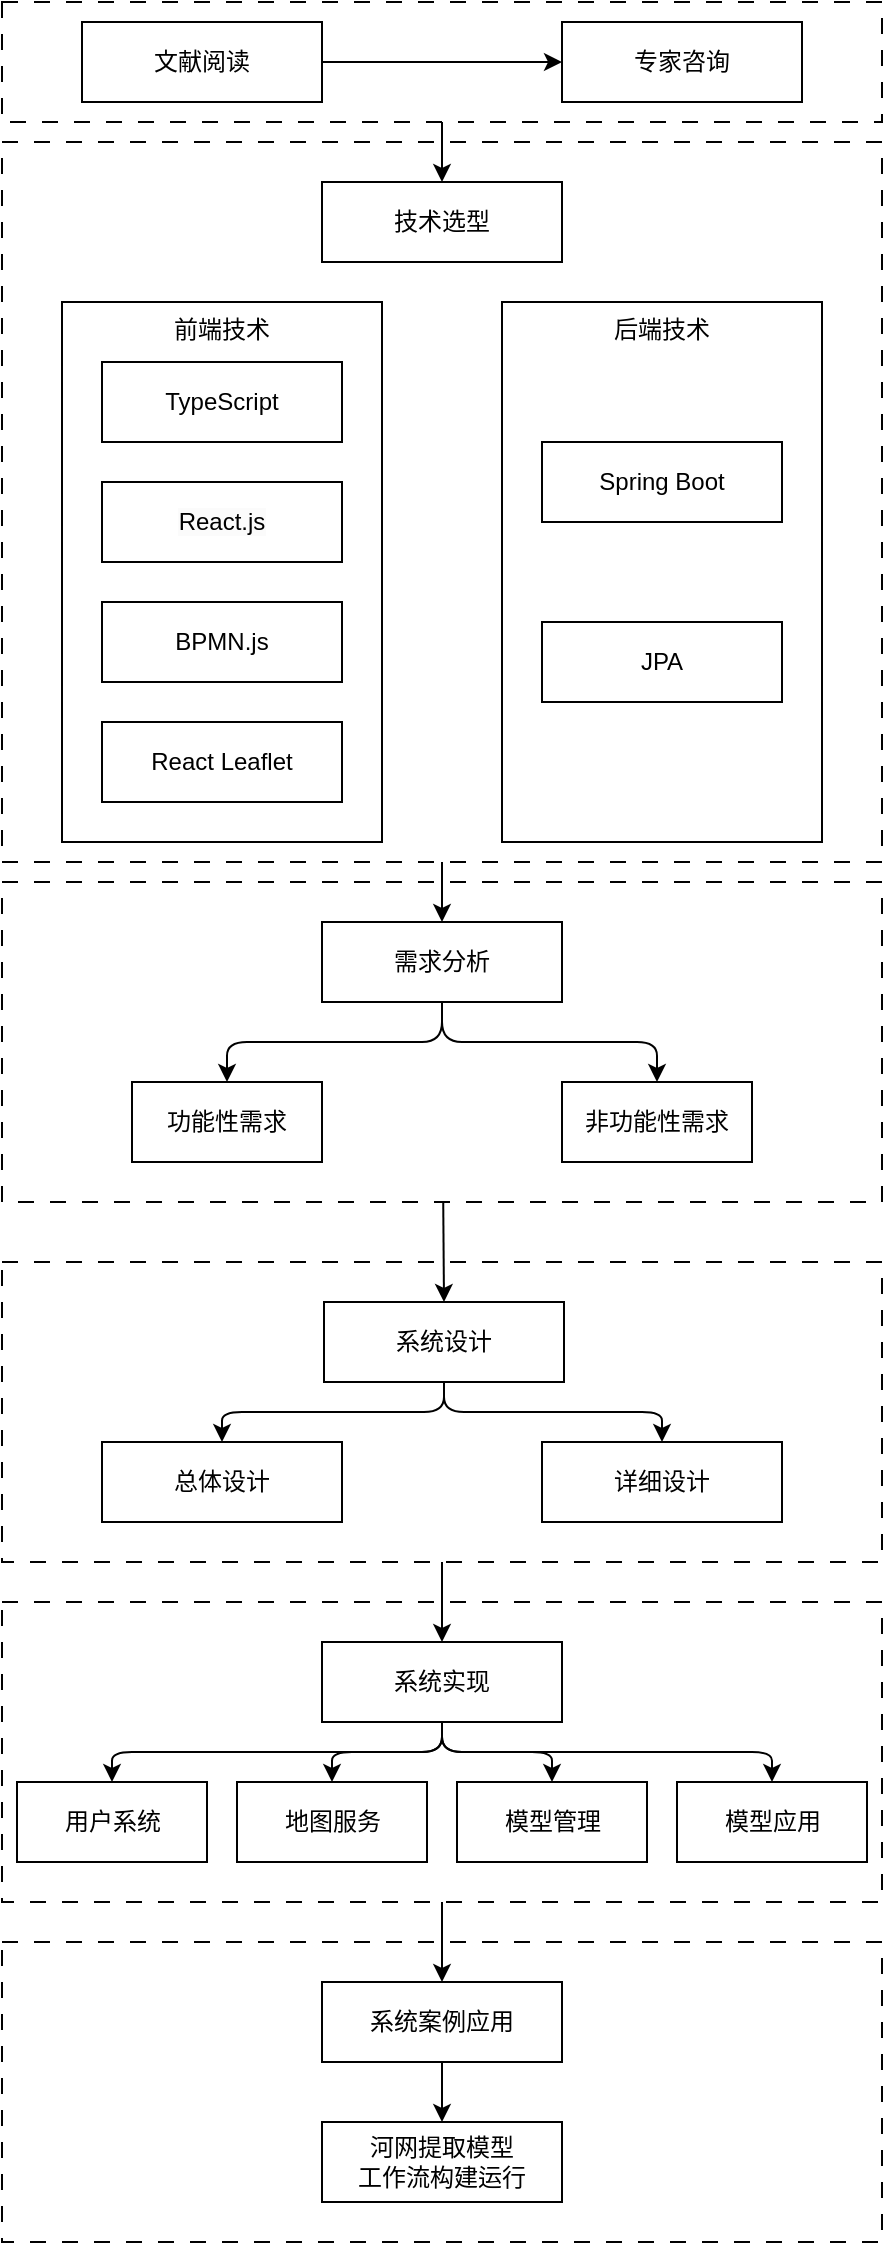 <mxfile version="21.3.5" type="github" pages="2">
  <diagram name="第 1 页" id="gvvvwDGwYdc-F95-gQ5J">
    <mxGraphModel dx="954" dy="591" grid="1" gridSize="10" guides="1" tooltips="1" connect="1" arrows="1" fold="1" page="1" pageScale="1" pageWidth="827" pageHeight="1169" math="0" shadow="0">
      <root>
        <mxCell id="0" />
        <mxCell id="1" parent="0" />
        <mxCell id="1ao_alAASZmU5fpB-2yt-18" style="edgeStyle=orthogonalEdgeStyle;rounded=0;orthogonalLoop=1;jettySize=auto;html=1;entryX=0.5;entryY=0;entryDx=0;entryDy=0;" parent="1" source="WhTbvDPNfGWsVlGT7gJu-5" target="WhTbvDPNfGWsVlGT7gJu-24" edge="1">
          <mxGeometry relative="1" as="geometry" />
        </mxCell>
        <mxCell id="WhTbvDPNfGWsVlGT7gJu-5" value="" style="rounded=0;whiteSpace=wrap;html=1;fillColor=none;dashed=1;dashPattern=8 8;movable=1;resizable=1;rotatable=1;deletable=1;editable=1;locked=0;connectable=1;" parent="1" vertex="1">
          <mxGeometry x="194" y="80" width="440" height="360" as="geometry" />
        </mxCell>
        <mxCell id="WhTbvDPNfGWsVlGT7gJu-6" style="edgeStyle=orthogonalEdgeStyle;rounded=0;orthogonalLoop=1;jettySize=auto;html=1;entryX=0.5;entryY=0;entryDx=0;entryDy=0;" parent="1" source="WhTbvDPNfGWsVlGT7gJu-1" target="WhTbvDPNfGWsVlGT7gJu-7" edge="1">
          <mxGeometry relative="1" as="geometry" />
        </mxCell>
        <mxCell id="WhTbvDPNfGWsVlGT7gJu-1" value="" style="rounded=0;whiteSpace=wrap;html=1;fillColor=none;dashed=1;dashPattern=8 8;" parent="1" vertex="1">
          <mxGeometry x="194" y="10" width="440" height="60" as="geometry" />
        </mxCell>
        <mxCell id="WhTbvDPNfGWsVlGT7gJu-4" value="" style="edgeStyle=orthogonalEdgeStyle;rounded=0;orthogonalLoop=1;jettySize=auto;html=1;" parent="1" source="WhTbvDPNfGWsVlGT7gJu-2" target="WhTbvDPNfGWsVlGT7gJu-3" edge="1">
          <mxGeometry relative="1" as="geometry" />
        </mxCell>
        <mxCell id="WhTbvDPNfGWsVlGT7gJu-2" value="文献阅读" style="rounded=0;whiteSpace=wrap;html=1;" parent="1" vertex="1">
          <mxGeometry x="234" y="20" width="120" height="40" as="geometry" />
        </mxCell>
        <mxCell id="WhTbvDPNfGWsVlGT7gJu-3" value="专家咨询" style="rounded=0;whiteSpace=wrap;html=1;" parent="1" vertex="1">
          <mxGeometry x="474" y="20" width="120" height="40" as="geometry" />
        </mxCell>
        <mxCell id="WhTbvDPNfGWsVlGT7gJu-7" value="技术选型" style="rounded=0;whiteSpace=wrap;html=1;" parent="1" vertex="1">
          <mxGeometry x="354" y="100" width="120" height="40" as="geometry" />
        </mxCell>
        <mxCell id="42NdulivuhRKgw7LP_LX-19" style="rounded=0;orthogonalLoop=1;jettySize=auto;html=1;entryX=0.5;entryY=0;entryDx=0;entryDy=0;" parent="1" source="WhTbvDPNfGWsVlGT7gJu-22" target="WhTbvDPNfGWsVlGT7gJu-26" edge="1">
          <mxGeometry relative="1" as="geometry" />
        </mxCell>
        <mxCell id="WhTbvDPNfGWsVlGT7gJu-22" value="" style="rounded=0;whiteSpace=wrap;html=1;fillColor=none;dashed=1;dashPattern=8 8;" parent="1" vertex="1">
          <mxGeometry x="194" y="450" width="440" height="160" as="geometry" />
        </mxCell>
        <mxCell id="11" style="edgeStyle=elbowEdgeStyle;elbow=vertical;html=1;" parent="1" source="WhTbvDPNfGWsVlGT7gJu-24" target="1ao_alAASZmU5fpB-2yt-21" edge="1">
          <mxGeometry relative="1" as="geometry" />
        </mxCell>
        <mxCell id="12" style="edgeStyle=elbowEdgeStyle;elbow=vertical;html=1;" parent="1" source="WhTbvDPNfGWsVlGT7gJu-24" target="1ao_alAASZmU5fpB-2yt-22" edge="1">
          <mxGeometry relative="1" as="geometry" />
        </mxCell>
        <mxCell id="WhTbvDPNfGWsVlGT7gJu-24" value="需求分析" style="rounded=0;whiteSpace=wrap;html=1;" parent="1" vertex="1">
          <mxGeometry x="354" y="470" width="120" height="40" as="geometry" />
        </mxCell>
        <mxCell id="1ao_alAASZmU5fpB-2yt-44" style="edgeStyle=orthogonalEdgeStyle;rounded=0;orthogonalLoop=1;jettySize=auto;html=1;" parent="1" source="WhTbvDPNfGWsVlGT7gJu-25" target="WhTbvDPNfGWsVlGT7gJu-32" edge="1">
          <mxGeometry relative="1" as="geometry" />
        </mxCell>
        <mxCell id="WhTbvDPNfGWsVlGT7gJu-25" value="" style="rounded=0;whiteSpace=wrap;html=1;fillColor=none;dashed=1;dashPattern=8 8;" parent="1" vertex="1">
          <mxGeometry x="194" y="640" width="440" height="150" as="geometry" />
        </mxCell>
        <mxCell id="14" style="edgeStyle=elbowEdgeStyle;elbow=vertical;html=1;entryX=0.5;entryY=0;entryDx=0;entryDy=0;" parent="1" source="WhTbvDPNfGWsVlGT7gJu-26" target="WhTbvDPNfGWsVlGT7gJu-28" edge="1">
          <mxGeometry relative="1" as="geometry" />
        </mxCell>
        <mxCell id="15" style="edgeStyle=elbowEdgeStyle;elbow=vertical;html=1;entryX=0.5;entryY=0;entryDx=0;entryDy=0;" parent="1" source="WhTbvDPNfGWsVlGT7gJu-26" target="WhTbvDPNfGWsVlGT7gJu-27" edge="1">
          <mxGeometry relative="1" as="geometry" />
        </mxCell>
        <mxCell id="WhTbvDPNfGWsVlGT7gJu-26" value="系统设计" style="rounded=0;whiteSpace=wrap;html=1;" parent="1" vertex="1">
          <mxGeometry x="355" y="660" width="120" height="40" as="geometry" />
        </mxCell>
        <mxCell id="WhTbvDPNfGWsVlGT7gJu-27" value="详细设计" style="rounded=0;whiteSpace=wrap;html=1;" parent="1" vertex="1">
          <mxGeometry x="464" y="730" width="120" height="40" as="geometry" />
        </mxCell>
        <mxCell id="WhTbvDPNfGWsVlGT7gJu-28" value="总体设计" style="rounded=0;whiteSpace=wrap;html=1;" parent="1" vertex="1">
          <mxGeometry x="244" y="730" width="120" height="40" as="geometry" />
        </mxCell>
        <mxCell id="1ao_alAASZmU5fpB-2yt-45" style="edgeStyle=orthogonalEdgeStyle;rounded=0;orthogonalLoop=1;jettySize=auto;html=1;entryX=0.5;entryY=0;entryDx=0;entryDy=0;" parent="1" source="WhTbvDPNfGWsVlGT7gJu-31" target="WhTbvDPNfGWsVlGT7gJu-34" edge="1">
          <mxGeometry relative="1" as="geometry" />
        </mxCell>
        <mxCell id="WhTbvDPNfGWsVlGT7gJu-31" value="" style="rounded=0;whiteSpace=wrap;html=1;fillColor=none;dashed=1;dashPattern=8 8;" parent="1" vertex="1">
          <mxGeometry x="194" y="810" width="440" height="150" as="geometry" />
        </mxCell>
        <mxCell id="8" style="edgeStyle=orthogonalEdgeStyle;html=1;entryX=0.5;entryY=0;entryDx=0;entryDy=0;" parent="1" source="WhTbvDPNfGWsVlGT7gJu-32" target="3" edge="1">
          <mxGeometry relative="1" as="geometry" />
        </mxCell>
        <mxCell id="10" style="edgeStyle=elbowEdgeStyle;elbow=vertical;html=1;entryX=0.5;entryY=0;entryDx=0;entryDy=0;" parent="1" source="WhTbvDPNfGWsVlGT7gJu-32" target="2" edge="1">
          <mxGeometry relative="1" as="geometry" />
        </mxCell>
        <mxCell id="16" style="edgeStyle=elbowEdgeStyle;elbow=vertical;html=1;" parent="1" source="WhTbvDPNfGWsVlGT7gJu-32" target="4" edge="1">
          <mxGeometry relative="1" as="geometry" />
        </mxCell>
        <mxCell id="17" style="edgeStyle=elbowEdgeStyle;elbow=vertical;html=1;" parent="1" source="WhTbvDPNfGWsVlGT7gJu-32" target="5" edge="1">
          <mxGeometry relative="1" as="geometry" />
        </mxCell>
        <mxCell id="WhTbvDPNfGWsVlGT7gJu-32" value="系统实现" style="rounded=0;whiteSpace=wrap;html=1;" parent="1" vertex="1">
          <mxGeometry x="354" y="830" width="120" height="40" as="geometry" />
        </mxCell>
        <mxCell id="WhTbvDPNfGWsVlGT7gJu-33" value="" style="rounded=0;whiteSpace=wrap;html=1;fillColor=none;dashed=1;dashPattern=8 8;" parent="1" vertex="1">
          <mxGeometry x="194" y="980" width="440" height="150" as="geometry" />
        </mxCell>
        <mxCell id="19" style="edgeStyle=elbowEdgeStyle;elbow=vertical;html=1;" parent="1" source="WhTbvDPNfGWsVlGT7gJu-34" target="1ao_alAASZmU5fpB-2yt-46" edge="1">
          <mxGeometry relative="1" as="geometry" />
        </mxCell>
        <mxCell id="WhTbvDPNfGWsVlGT7gJu-34" value="系统案例应用" style="rounded=0;whiteSpace=wrap;html=1;" parent="1" vertex="1">
          <mxGeometry x="354" y="1000" width="120" height="40" as="geometry" />
        </mxCell>
        <mxCell id="WhTbvDPNfGWsVlGT7gJu-8" value="前端技术" style="rounded=0;whiteSpace=wrap;html=1;fillColor=none;verticalAlign=top;" parent="1" vertex="1">
          <mxGeometry x="224" y="160" width="160" height="270" as="geometry" />
        </mxCell>
        <mxCell id="WhTbvDPNfGWsVlGT7gJu-18" value="&lt;span style=&quot;color: rgb(0, 0, 0); font-family: Helvetica; font-size: 12px; font-style: normal; font-variant-ligatures: normal; font-variant-caps: normal; font-weight: 400; letter-spacing: normal; orphans: 2; text-align: center; text-indent: 0px; text-transform: none; widows: 2; word-spacing: 0px; -webkit-text-stroke-width: 0px; background-color: rgb(251, 251, 251); text-decoration-thickness: initial; text-decoration-style: initial; text-decoration-color: initial; float: none; display: inline !important;&quot;&gt;React.js&lt;/span&gt;" style="rounded=0;whiteSpace=wrap;html=1;" parent="1" vertex="1">
          <mxGeometry x="244" y="250" width="120" height="40" as="geometry" />
        </mxCell>
        <mxCell id="1ao_alAASZmU5fpB-2yt-1" value="React Leaflet" style="rounded=0;whiteSpace=wrap;html=1;" parent="1" vertex="1">
          <mxGeometry x="244" y="370" width="120" height="40" as="geometry" />
        </mxCell>
        <mxCell id="1ao_alAASZmU5fpB-2yt-5" value="TypeScript" style="rounded=0;whiteSpace=wrap;html=1;" parent="1" vertex="1">
          <mxGeometry x="244" y="190" width="120" height="40" as="geometry" />
        </mxCell>
        <mxCell id="1ao_alAASZmU5fpB-2yt-6" value="BPMN.js" style="rounded=0;whiteSpace=wrap;html=1;" parent="1" vertex="1">
          <mxGeometry x="244" y="310" width="120" height="40" as="geometry" />
        </mxCell>
        <mxCell id="1ao_alAASZmU5fpB-2yt-21" value="功能性需求" style="rounded=0;whiteSpace=wrap;html=1;" parent="1" vertex="1">
          <mxGeometry x="259" y="550" width="95" height="40" as="geometry" />
        </mxCell>
        <mxCell id="1ao_alAASZmU5fpB-2yt-22" value="非功能性需求" style="rounded=0;whiteSpace=wrap;html=1;" parent="1" vertex="1">
          <mxGeometry x="474" y="550" width="95" height="40" as="geometry" />
        </mxCell>
        <mxCell id="1ao_alAASZmU5fpB-2yt-46" value="河网提取模型&lt;br&gt;工作流构建运行" style="rounded=0;whiteSpace=wrap;html=1;" parent="1" vertex="1">
          <mxGeometry x="354" y="1070" width="120" height="40" as="geometry" />
        </mxCell>
        <mxCell id="2" value="用户系统" style="rounded=0;whiteSpace=wrap;html=1;" parent="1" vertex="1">
          <mxGeometry x="201.5" y="900" width="95" height="40" as="geometry" />
        </mxCell>
        <mxCell id="3" value="地图服务" style="rounded=0;whiteSpace=wrap;html=1;" parent="1" vertex="1">
          <mxGeometry x="311.5" y="900" width="95" height="40" as="geometry" />
        </mxCell>
        <mxCell id="4" value="模型管理" style="rounded=0;whiteSpace=wrap;html=1;" parent="1" vertex="1">
          <mxGeometry x="421.5" y="900" width="95" height="40" as="geometry" />
        </mxCell>
        <mxCell id="5" value="模型应用" style="rounded=0;whiteSpace=wrap;html=1;" parent="1" vertex="1">
          <mxGeometry x="531.5" y="900" width="95" height="40" as="geometry" />
        </mxCell>
        <mxCell id="WhTbvDPNfGWsVlGT7gJu-9" value="后端技术" style="rounded=0;whiteSpace=wrap;html=1;fillColor=none;verticalAlign=top;container=0;" parent="1" vertex="1">
          <mxGeometry x="444" y="160" width="160" height="270" as="geometry" />
        </mxCell>
        <mxCell id="1ao_alAASZmU5fpB-2yt-11" value="Spring Boot" style="rounded=0;whiteSpace=wrap;html=1;container=0;" parent="1" vertex="1">
          <mxGeometry x="464" y="230" width="120" height="40" as="geometry" />
        </mxCell>
        <mxCell id="1ao_alAASZmU5fpB-2yt-15" value="JPA" style="rounded=0;whiteSpace=wrap;html=1;container=0;" parent="1" vertex="1">
          <mxGeometry x="464" y="320" width="120" height="40" as="geometry" />
        </mxCell>
      </root>
    </mxGraphModel>
  </diagram>
  <diagram id="7qRWBMaDk4pjDkqHfAB_" name="第 2 页">
    <mxGraphModel dx="1590" dy="985" grid="0" gridSize="10" guides="1" tooltips="1" connect="1" arrows="1" fold="1" page="1" pageScale="1" pageWidth="827" pageHeight="1169" background="#D4E1F5" math="0" shadow="0">
      <root>
        <mxCell id="0" />
        <mxCell id="1" parent="0" />
        <mxCell id="GRxtHd-O3ANrQLIUg0pe-1" style="edgeStyle=orthogonalEdgeStyle;rounded=0;orthogonalLoop=1;jettySize=auto;html=1;entryX=0.5;entryY=0;entryDx=0;entryDy=0;fontSize=20;fontStyle=1" parent="1" source="GRxtHd-O3ANrQLIUg0pe-2" target="GRxtHd-O3ANrQLIUg0pe-13" edge="1">
          <mxGeometry relative="1" as="geometry" />
        </mxCell>
        <mxCell id="GRxtHd-O3ANrQLIUg0pe-2" value="" style="rounded=0;whiteSpace=wrap;html=1;fillColor=none;dashed=1;dashPattern=8 8;movable=1;resizable=1;rotatable=1;deletable=1;editable=1;locked=0;connectable=1;fontSize=20;fontStyle=1" parent="1" vertex="1">
          <mxGeometry x="30" y="80" width="440" height="350" as="geometry" />
        </mxCell>
        <mxCell id="GRxtHd-O3ANrQLIUg0pe-8" value="技术选型" style="rounded=0;whiteSpace=wrap;html=1;fontSize=20;fontStyle=1" parent="1" vertex="1">
          <mxGeometry x="190" y="98" width="120" height="40" as="geometry" />
        </mxCell>
        <mxCell id="T36rx0OrL-NOdISSQDNR-1" style="edgeStyle=orthogonalEdgeStyle;rounded=0;orthogonalLoop=1;jettySize=auto;html=1;exitX=0.5;exitY=1;exitDx=0;exitDy=0;fontSize=20;fontStyle=1" parent="1" source="GRxtHd-O3ANrQLIUg0pe-10" target="GRxtHd-O3ANrQLIUg0pe-18" edge="1">
          <mxGeometry relative="1" as="geometry">
            <mxPoint x="964" y="27" as="targetPoint" />
            <Array as="points">
              <mxPoint x="250" y="610" />
              <mxPoint x="490" y="610" />
              <mxPoint x="490" y="40" />
              <mxPoint x="731" y="40" />
            </Array>
          </mxGeometry>
        </mxCell>
        <mxCell id="GRxtHd-O3ANrQLIUg0pe-10" value="" style="rounded=0;whiteSpace=wrap;html=1;fillColor=none;dashed=1;dashPattern=8 8;fontSize=20;fontStyle=1" parent="1" vertex="1">
          <mxGeometry x="30" y="440" width="440" height="150" as="geometry" />
        </mxCell>
        <mxCell id="GRxtHd-O3ANrQLIUg0pe-11" style="edgeStyle=elbowEdgeStyle;elbow=vertical;html=1;fontSize=20;fontStyle=1" parent="1" source="GRxtHd-O3ANrQLIUg0pe-13" target="GRxtHd-O3ANrQLIUg0pe-36" edge="1">
          <mxGeometry relative="1" as="geometry" />
        </mxCell>
        <mxCell id="GRxtHd-O3ANrQLIUg0pe-12" style="edgeStyle=elbowEdgeStyle;elbow=vertical;html=1;fontSize=20;fontStyle=1" parent="1" source="GRxtHd-O3ANrQLIUg0pe-13" target="GRxtHd-O3ANrQLIUg0pe-37" edge="1">
          <mxGeometry relative="1" as="geometry" />
        </mxCell>
        <mxCell id="GRxtHd-O3ANrQLIUg0pe-13" value="需求分析" style="rounded=0;whiteSpace=wrap;html=1;fontSize=20;fontStyle=1" parent="1" vertex="1">
          <mxGeometry x="190" y="460" width="120" height="40" as="geometry" />
        </mxCell>
        <mxCell id="GRxtHd-O3ANrQLIUg0pe-14" style="edgeStyle=orthogonalEdgeStyle;rounded=0;orthogonalLoop=1;jettySize=auto;html=1;fontSize=20;fontStyle=1" parent="1" source="GRxtHd-O3ANrQLIUg0pe-15" target="GRxtHd-O3ANrQLIUg0pe-27" edge="1">
          <mxGeometry relative="1" as="geometry" />
        </mxCell>
        <mxCell id="GRxtHd-O3ANrQLIUg0pe-15" value="" style="rounded=0;whiteSpace=wrap;html=1;fillColor=none;dashed=1;dashPattern=8 8;fontSize=20;fontStyle=1" parent="1" vertex="1">
          <mxGeometry x="510" y="60" width="440" height="150" as="geometry" />
        </mxCell>
        <mxCell id="GRxtHd-O3ANrQLIUg0pe-16" style="edgeStyle=elbowEdgeStyle;elbow=vertical;html=1;entryX=0.5;entryY=0;entryDx=0;entryDy=0;fontSize=20;fontStyle=1" parent="1" source="GRxtHd-O3ANrQLIUg0pe-18" target="GRxtHd-O3ANrQLIUg0pe-20" edge="1">
          <mxGeometry relative="1" as="geometry" />
        </mxCell>
        <mxCell id="GRxtHd-O3ANrQLIUg0pe-17" style="edgeStyle=elbowEdgeStyle;elbow=vertical;html=1;entryX=0.5;entryY=0;entryDx=0;entryDy=0;fontSize=20;fontStyle=1" parent="1" source="GRxtHd-O3ANrQLIUg0pe-18" target="GRxtHd-O3ANrQLIUg0pe-19" edge="1">
          <mxGeometry relative="1" as="geometry" />
        </mxCell>
        <mxCell id="GRxtHd-O3ANrQLIUg0pe-18" value="系统设计" style="rounded=0;whiteSpace=wrap;html=1;fontSize=20;fontStyle=1" parent="1" vertex="1">
          <mxGeometry x="671" y="80" width="120" height="40" as="geometry" />
        </mxCell>
        <mxCell id="GRxtHd-O3ANrQLIUg0pe-19" value="详细设计" style="rounded=0;whiteSpace=wrap;html=1;fontSize=20;fontStyle=1" parent="1" vertex="1">
          <mxGeometry x="780" y="150" width="120" height="40" as="geometry" />
        </mxCell>
        <mxCell id="GRxtHd-O3ANrQLIUg0pe-20" value="总体设计" style="rounded=0;whiteSpace=wrap;html=1;fontSize=20;fontStyle=1" parent="1" vertex="1">
          <mxGeometry x="560" y="150" width="120" height="40" as="geometry" />
        </mxCell>
        <mxCell id="ATQa1RtbtcmG7pty8RNj-1" style="rounded=0;orthogonalLoop=1;jettySize=auto;html=1;entryX=0.5;entryY=0;entryDx=0;entryDy=0;" edge="1" parent="1" source="GRxtHd-O3ANrQLIUg0pe-22" target="GRxtHd-O3ANrQLIUg0pe-30">
          <mxGeometry relative="1" as="geometry" />
        </mxCell>
        <mxCell id="GRxtHd-O3ANrQLIUg0pe-22" value="" style="rounded=0;whiteSpace=wrap;html=1;fillColor=none;dashed=1;dashPattern=8 8;fontSize=20;fontStyle=1" parent="1" vertex="1">
          <mxGeometry x="510" y="238" width="440" height="150" as="geometry" />
        </mxCell>
        <mxCell id="GRxtHd-O3ANrQLIUg0pe-23" style="edgeStyle=orthogonalEdgeStyle;html=1;entryX=0.5;entryY=0;entryDx=0;entryDy=0;fontSize=20;fontStyle=1" parent="1" source="GRxtHd-O3ANrQLIUg0pe-27" target="GRxtHd-O3ANrQLIUg0pe-40" edge="1">
          <mxGeometry relative="1" as="geometry" />
        </mxCell>
        <mxCell id="GRxtHd-O3ANrQLIUg0pe-24" style="edgeStyle=elbowEdgeStyle;elbow=vertical;html=1;entryX=0.5;entryY=0;entryDx=0;entryDy=0;fontSize=20;fontStyle=1" parent="1" source="GRxtHd-O3ANrQLIUg0pe-27" target="GRxtHd-O3ANrQLIUg0pe-39" edge="1">
          <mxGeometry relative="1" as="geometry" />
        </mxCell>
        <mxCell id="GRxtHd-O3ANrQLIUg0pe-25" style="edgeStyle=elbowEdgeStyle;elbow=vertical;html=1;fontSize=20;fontStyle=1" parent="1" source="GRxtHd-O3ANrQLIUg0pe-27" target="GRxtHd-O3ANrQLIUg0pe-41" edge="1">
          <mxGeometry relative="1" as="geometry" />
        </mxCell>
        <mxCell id="GRxtHd-O3ANrQLIUg0pe-26" style="edgeStyle=elbowEdgeStyle;elbow=vertical;html=1;fontSize=20;fontStyle=1" parent="1" source="GRxtHd-O3ANrQLIUg0pe-27" target="GRxtHd-O3ANrQLIUg0pe-42" edge="1">
          <mxGeometry relative="1" as="geometry" />
        </mxCell>
        <mxCell id="GRxtHd-O3ANrQLIUg0pe-27" value="系统实现" style="rounded=0;whiteSpace=wrap;html=1;fontSize=20;fontStyle=1" parent="1" vertex="1">
          <mxGeometry x="670" y="258" width="120" height="40" as="geometry" />
        </mxCell>
        <mxCell id="GRxtHd-O3ANrQLIUg0pe-28" value="" style="rounded=0;whiteSpace=wrap;html=1;fillColor=none;dashed=1;dashPattern=8 8;fontSize=20;fontStyle=1" parent="1" vertex="1">
          <mxGeometry x="510" y="420" width="440" height="150" as="geometry" />
        </mxCell>
        <mxCell id="GRxtHd-O3ANrQLIUg0pe-29" style="edgeStyle=elbowEdgeStyle;elbow=vertical;html=1;fontSize=20;fontStyle=1" parent="1" source="GRxtHd-O3ANrQLIUg0pe-30" target="GRxtHd-O3ANrQLIUg0pe-38" edge="1">
          <mxGeometry relative="1" as="geometry" />
        </mxCell>
        <mxCell id="GRxtHd-O3ANrQLIUg0pe-30" value="系统案例应用" style="rounded=0;whiteSpace=wrap;html=1;fontSize=20;fontStyle=1" parent="1" vertex="1">
          <mxGeometry x="662.5" y="440" width="135" height="40" as="geometry" />
        </mxCell>
        <mxCell id="GRxtHd-O3ANrQLIUg0pe-31" value="前端技术" style="rounded=0;whiteSpace=wrap;html=1;fillColor=none;verticalAlign=top;fontSize=20;fontStyle=1" parent="1" vertex="1">
          <mxGeometry x="60" y="150" width="160" height="270" as="geometry" />
        </mxCell>
        <mxCell id="GRxtHd-O3ANrQLIUg0pe-32" value="&lt;span style=&quot;color: rgb(0, 0, 0); font-family: Helvetica; font-size: 20px; font-style: normal; font-variant-ligatures: normal; font-variant-caps: normal; letter-spacing: normal; orphans: 2; text-align: center; text-indent: 0px; text-transform: none; widows: 2; word-spacing: 0px; -webkit-text-stroke-width: 0px; background-color: rgb(251, 251, 251); text-decoration-thickness: initial; text-decoration-style: initial; text-decoration-color: initial; float: none; display: inline !important;&quot;&gt;React.js&lt;/span&gt;" style="rounded=0;whiteSpace=wrap;html=1;fontSize=20;fontStyle=1" parent="1" vertex="1">
          <mxGeometry x="80" y="240" width="120" height="40" as="geometry" />
        </mxCell>
        <mxCell id="GRxtHd-O3ANrQLIUg0pe-33" value="React Leaflet" style="rounded=0;whiteSpace=wrap;html=1;fontSize=20;fontStyle=1" parent="1" vertex="1">
          <mxGeometry x="80" y="360" width="120" height="40" as="geometry" />
        </mxCell>
        <mxCell id="GRxtHd-O3ANrQLIUg0pe-34" value="TypeScript" style="rounded=0;whiteSpace=wrap;html=1;fontSize=20;fontStyle=1" parent="1" vertex="1">
          <mxGeometry x="80" y="180" width="120" height="40" as="geometry" />
        </mxCell>
        <mxCell id="GRxtHd-O3ANrQLIUg0pe-35" value="BPMN.js" style="rounded=0;whiteSpace=wrap;html=1;fontSize=20;fontStyle=1" parent="1" vertex="1">
          <mxGeometry x="80" y="300" width="120" height="40" as="geometry" />
        </mxCell>
        <mxCell id="GRxtHd-O3ANrQLIUg0pe-36" value="功能性需求" style="rounded=0;whiteSpace=wrap;html=1;fontSize=20;fontStyle=1" parent="1" vertex="1">
          <mxGeometry x="95" y="540" width="95" height="40" as="geometry" />
        </mxCell>
        <mxCell id="GRxtHd-O3ANrQLIUg0pe-37" value="非功能性需求" style="rounded=0;whiteSpace=wrap;html=1;fontSize=20;fontStyle=1" parent="1" vertex="1">
          <mxGeometry x="310" y="540" width="95" height="40" as="geometry" />
        </mxCell>
        <mxCell id="GRxtHd-O3ANrQLIUg0pe-38" value="河网提取模型&lt;br style=&quot;font-size: 20px;&quot;&gt;工作流构建运行" style="rounded=0;whiteSpace=wrap;html=1;fontSize=20;fontStyle=1" parent="1" vertex="1">
          <mxGeometry x="633" y="510" width="194" height="48" as="geometry" />
        </mxCell>
        <mxCell id="GRxtHd-O3ANrQLIUg0pe-39" value="用户系统" style="rounded=0;whiteSpace=wrap;html=1;fontSize=20;fontStyle=1" parent="1" vertex="1">
          <mxGeometry x="517.5" y="328" width="95" height="40" as="geometry" />
        </mxCell>
        <mxCell id="GRxtHd-O3ANrQLIUg0pe-40" value="地图服务" style="rounded=0;whiteSpace=wrap;html=1;fontSize=20;fontStyle=1" parent="1" vertex="1">
          <mxGeometry x="627.5" y="328" width="95" height="40" as="geometry" />
        </mxCell>
        <mxCell id="GRxtHd-O3ANrQLIUg0pe-41" value="模型管理" style="rounded=0;whiteSpace=wrap;html=1;fontSize=20;fontStyle=1" parent="1" vertex="1">
          <mxGeometry x="737.5" y="328" width="95" height="40" as="geometry" />
        </mxCell>
        <mxCell id="GRxtHd-O3ANrQLIUg0pe-42" value="模型应用" style="rounded=0;whiteSpace=wrap;html=1;fontSize=20;fontStyle=1" parent="1" vertex="1">
          <mxGeometry x="847.5" y="328" width="95" height="40" as="geometry" />
        </mxCell>
        <mxCell id="GRxtHd-O3ANrQLIUg0pe-43" value="后端技术" style="rounded=0;whiteSpace=wrap;html=1;fillColor=none;verticalAlign=top;container=0;fontSize=20;fontStyle=1" parent="1" vertex="1">
          <mxGeometry x="280" y="150" width="160" height="270" as="geometry" />
        </mxCell>
        <mxCell id="GRxtHd-O3ANrQLIUg0pe-44" value="Spring Boot" style="rounded=0;whiteSpace=wrap;html=1;container=0;fontSize=20;fontStyle=1" parent="1" vertex="1">
          <mxGeometry x="300" y="220" width="120" height="40" as="geometry" />
        </mxCell>
        <mxCell id="GRxtHd-O3ANrQLIUg0pe-45" value="JPA" style="rounded=0;whiteSpace=wrap;html=1;container=0;fontSize=20;fontStyle=1" parent="1" vertex="1">
          <mxGeometry x="300" y="310" width="120" height="40" as="geometry" />
        </mxCell>
        <mxCell id="BP-3_DHPIj_fhTaF37-Y-5" style="edgeStyle=orthogonalEdgeStyle;rounded=0;orthogonalLoop=1;jettySize=auto;html=1;fontSize=20;fontStyle=1" parent="1" source="BP-3_DHPIj_fhTaF37-Y-1" target="GRxtHd-O3ANrQLIUg0pe-8" edge="1">
          <mxGeometry relative="1" as="geometry" />
        </mxCell>
        <mxCell id="BP-3_DHPIj_fhTaF37-Y-1" value="" style="rounded=0;whiteSpace=wrap;html=1;fillColor=none;dashed=1;dashPattern=8 8;fontSize=20;fontStyle=1" parent="1" vertex="1">
          <mxGeometry x="30" y="10" width="440" height="60" as="geometry" />
        </mxCell>
        <mxCell id="BP-3_DHPIj_fhTaF37-Y-2" value="" style="edgeStyle=orthogonalEdgeStyle;rounded=0;orthogonalLoop=1;jettySize=auto;html=1;fontSize=20;fontStyle=1" parent="1" source="BP-3_DHPIj_fhTaF37-Y-3" target="BP-3_DHPIj_fhTaF37-Y-4" edge="1">
          <mxGeometry relative="1" as="geometry" />
        </mxCell>
        <mxCell id="BP-3_DHPIj_fhTaF37-Y-3" value="文献阅读" style="rounded=0;whiteSpace=wrap;html=1;fontSize=20;fontStyle=1" parent="1" vertex="1">
          <mxGeometry x="70" y="20" width="120" height="40" as="geometry" />
        </mxCell>
        <mxCell id="BP-3_DHPIj_fhTaF37-Y-4" value="专家咨询" style="rounded=0;whiteSpace=wrap;html=1;fontSize=20;fontStyle=1" parent="1" vertex="1">
          <mxGeometry x="310" y="20" width="120" height="40" as="geometry" />
        </mxCell>
      </root>
    </mxGraphModel>
  </diagram>
</mxfile>
